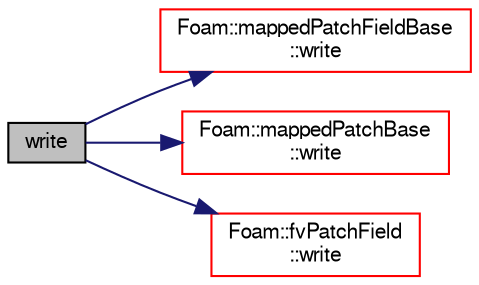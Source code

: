 digraph "write"
{
  bgcolor="transparent";
  edge [fontname="FreeSans",fontsize="10",labelfontname="FreeSans",labelfontsize="10"];
  node [fontname="FreeSans",fontsize="10",shape=record];
  rankdir="LR";
  Node96 [label="write",height=0.2,width=0.4,color="black", fillcolor="grey75", style="filled", fontcolor="black"];
  Node96 -> Node97 [color="midnightblue",fontsize="10",style="solid",fontname="FreeSans"];
  Node97 [label="Foam::mappedPatchFieldBase\l::write",height=0.2,width=0.4,color="red",URL="$a22162.html#a293fdfec8bdfbd5c3913ab4c9f3454ff",tooltip="Write. "];
  Node96 -> Node102 [color="midnightblue",fontsize="10",style="solid",fontname="FreeSans"];
  Node102 [label="Foam::mappedPatchBase\l::write",height=0.2,width=0.4,color="red",URL="$a25094.html#a293fdfec8bdfbd5c3913ab4c9f3454ff",tooltip="Write as a dictionary. "];
  Node96 -> Node103 [color="midnightblue",fontsize="10",style="solid",fontname="FreeSans"];
  Node103 [label="Foam::fvPatchField\l::write",height=0.2,width=0.4,color="red",URL="$a22354.html#a293fdfec8bdfbd5c3913ab4c9f3454ff",tooltip="Write. "];
}
